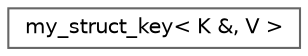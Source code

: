 digraph "类继承关系图"
{
 // LATEX_PDF_SIZE
  bgcolor="transparent";
  edge [fontname=Helvetica,fontsize=10,labelfontname=Helvetica,labelfontsize=10];
  node [fontname=Helvetica,fontsize=10,shape=box,height=0.2,width=0.4];
  rankdir="LR";
  Node0 [id="Node000000",label="my_struct_key\< K &, V \>",height=0.2,width=0.4,color="grey40", fillcolor="white", style="filled",URL="$structmy__struct__key_3_01_k_01_6_00_01_v_01_4.html",tooltip=" "];
}
